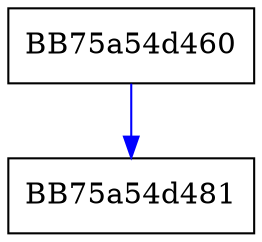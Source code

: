 digraph Read {
  node [shape="box"];
  graph [splines=ortho];
  BB75a54d460 -> BB75a54d481 [color="blue"];
}